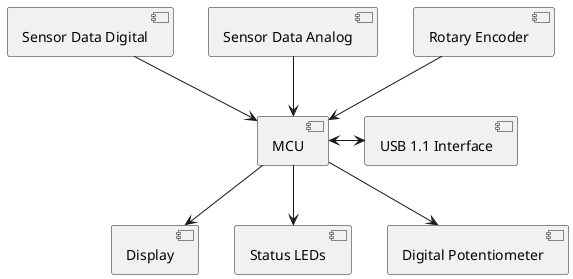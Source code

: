 @startuml
component MCU
component "USB 1.1 Interface" as usb

component Display

component "Status LEDs" as leds

component "Rotary Encoder" as encoder
component "Digital Potentiometer" as poti

component "Sensor Data Analog" as sensorAnalog
component "Sensor Data Digital" as sensorDigital


MCU <-right-> usb

MCU <-up- encoder
MCU <-up- sensorAnalog
MCU <-up- sensorDigital

MCU -down-> Display
MCU -down-> poti
MCU -down-> leds


@enduml